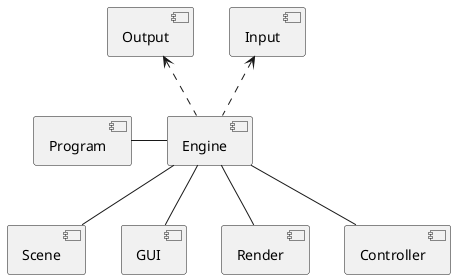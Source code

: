 @startuml

component Engine
component Scene
component GUI
component Render
component Controller
component Input
component Program
component Output

Engine -d- Scene
Engine -d- GUI
Engine -l- Program
Engine -d- Render
Engine -d- Controller
Engine -u.> Input
Engine -u.> Output

@enduml
